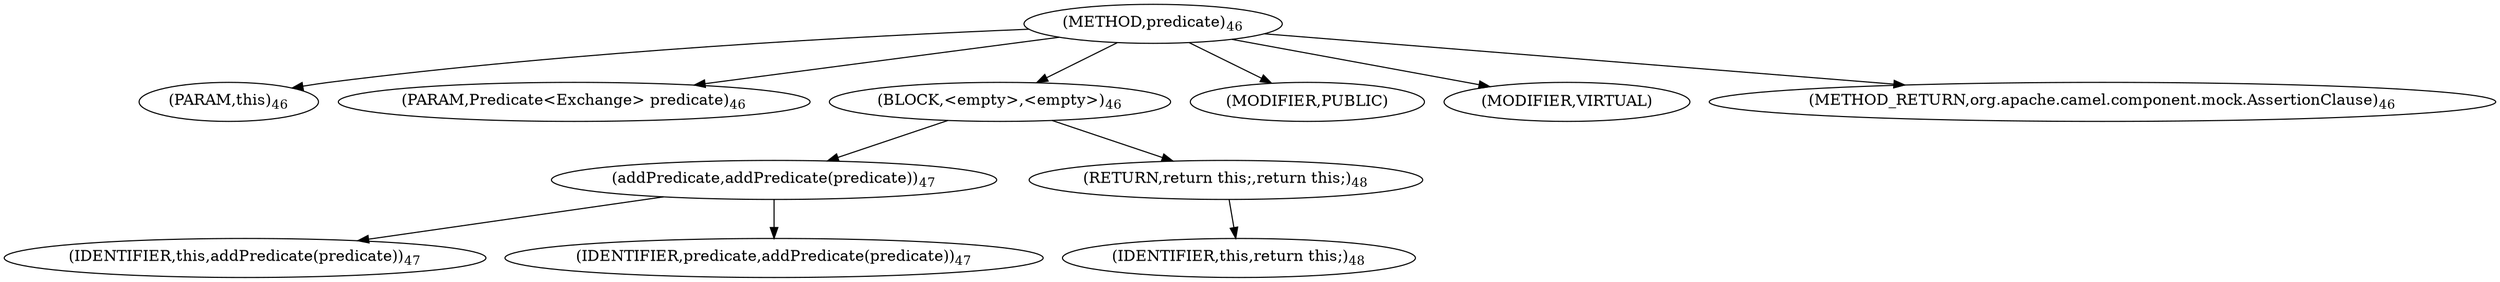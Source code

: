 digraph "predicate" {  
"53" [label = <(METHOD,predicate)<SUB>46</SUB>> ]
"4" [label = <(PARAM,this)<SUB>46</SUB>> ]
"54" [label = <(PARAM,Predicate&lt;Exchange&gt; predicate)<SUB>46</SUB>> ]
"55" [label = <(BLOCK,&lt;empty&gt;,&lt;empty&gt;)<SUB>46</SUB>> ]
"56" [label = <(addPredicate,addPredicate(predicate))<SUB>47</SUB>> ]
"3" [label = <(IDENTIFIER,this,addPredicate(predicate))<SUB>47</SUB>> ]
"57" [label = <(IDENTIFIER,predicate,addPredicate(predicate))<SUB>47</SUB>> ]
"58" [label = <(RETURN,return this;,return this;)<SUB>48</SUB>> ]
"5" [label = <(IDENTIFIER,this,return this;)<SUB>48</SUB>> ]
"59" [label = <(MODIFIER,PUBLIC)> ]
"60" [label = <(MODIFIER,VIRTUAL)> ]
"61" [label = <(METHOD_RETURN,org.apache.camel.component.mock.AssertionClause)<SUB>46</SUB>> ]
  "53" -> "4" 
  "53" -> "54" 
  "53" -> "55" 
  "53" -> "59" 
  "53" -> "60" 
  "53" -> "61" 
  "55" -> "56" 
  "55" -> "58" 
  "56" -> "3" 
  "56" -> "57" 
  "58" -> "5" 
}
